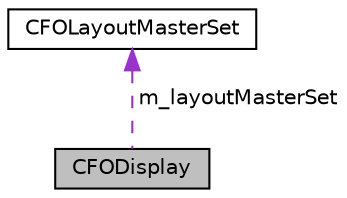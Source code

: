 digraph G
{
  edge [fontname="Helvetica",fontsize="10",labelfontname="Helvetica",labelfontsize="10"];
  node [fontname="Helvetica",fontsize="10",shape=record];
  Node1 [label="CFODisplay",height=0.2,width=0.4,color="black", fillcolor="grey75", style="filled" fontcolor="black"];
  Node2 -> Node1 [dir="back",color="darkorchid3",fontsize="10",style="dashed",label=" m_layoutMasterSet" ,fontname="Helvetica"];
  Node2 [label="CFOLayoutMasterSet",height=0.2,width=0.4,color="black", fillcolor="white", style="filled",URL="$class_c_f_o_layout_master_set.html"];
}
